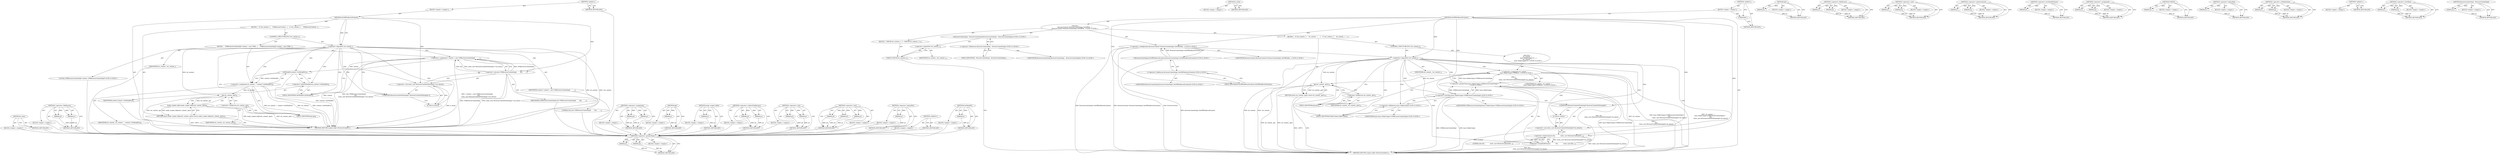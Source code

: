 digraph "BrowserContextImpl.~BrowserContextImpl" {
vulnerable_76 [label=<(METHOD,io_data)>];
vulnerable_77 [label=<(BLOCK,&lt;empty&gt;,&lt;empty&gt;)>];
vulnerable_78 [label=<(METHOD_RETURN,ANY)>];
vulnerable_96 [label=<(METHOD,&lt;operator&gt;.fieldAccess)>];
vulnerable_97 [label=<(PARAM,p1)>];
vulnerable_98 [label=<(PARAM,p2)>];
vulnerable_99 [label=<(BLOCK,&lt;empty&gt;,&lt;empty&gt;)>];
vulnerable_100 [label=<(METHOD_RETURN,ANY)>];
vulnerable_6 [label=<(METHOD,&lt;global&gt;)<SUB>1</SUB>>];
vulnerable_7 [label=<(BLOCK,&lt;empty&gt;,&lt;empty&gt;)<SUB>1</SUB>>];
vulnerable_8 [label=<(METHOD,GetOffTheRecordContext)<SUB>1</SUB>>];
vulnerable_9 [label=<(BLOCK,{
   if (!otr_context_) {
    OTRBrowserContext...,{
   if (!otr_context_) {
    OTRBrowserContext...)<SUB>1</SUB>>];
vulnerable_10 [label=<(CONTROL_STRUCTURE,IF,if (!otr_context_))<SUB>2</SUB>>];
vulnerable_11 [label=<(&lt;operator&gt;.logicalNot,!otr_context_)<SUB>2</SUB>>];
vulnerable_12 [label=<(IDENTIFIER,otr_context_,!otr_context_)<SUB>2</SUB>>];
vulnerable_13 [label=<(BLOCK,{
    OTRBrowserContextImpl* context = new OTRB...,{
    OTRBrowserContextImpl* context = new OTRB...)<SUB>2</SUB>>];
vulnerable_14 [label="<(LOCAL,OTRBrowserContextImpl* context: OTRBrowserContextImpl*)<SUB>3</SUB>>"];
vulnerable_15 [label=<(&lt;operator&gt;.assignment,* context = new OTRBrowserContextImpl(
        ...)<SUB>3</SUB>>];
vulnerable_16 [label=<(IDENTIFIER,context,* context = new OTRBrowserContextImpl(
        ...)<SUB>3</SUB>>];
vulnerable_17 [label=<(&lt;operator&gt;.new,new OTRBrowserContextImpl(
        this,
      ...)<SUB>3</SUB>>];
vulnerable_18 [label=<(IDENTIFIER,OTRBrowserContextImpl,new OTRBrowserContextImpl(
        this,
      ...)<SUB>3</SUB>>];
vulnerable_19 [label=<(LITERAL,this,new OTRBrowserContextImpl(
        this,
      ...)<SUB>4</SUB>>];
vulnerable_20 [label=<(&lt;operator&gt;.cast,static_cast&lt;BrowserContextIODataImpl *&gt;(io_data()))<SUB>5</SUB>>];
vulnerable_21 [label=<(UNKNOWN,BrowserContextIODataImpl *,BrowserContextIODataImpl *)<SUB>5</SUB>>];
vulnerable_22 [label=<(io_data,io_data())<SUB>5</SUB>>];
vulnerable_23 [label=<(&lt;operator&gt;.assignment,otr_context_ = context-&gt;GetWeakPtr())<SUB>6</SUB>>];
vulnerable_24 [label=<(IDENTIFIER,otr_context_,otr_context_ = context-&gt;GetWeakPtr())<SUB>6</SUB>>];
vulnerable_25 [label=<(GetWeakPtr,context-&gt;GetWeakPtr())<SUB>6</SUB>>];
vulnerable_26 [label=<(&lt;operator&gt;.indirectFieldAccess,context-&gt;GetWeakPtr)<SUB>6</SUB>>];
vulnerable_27 [label=<(IDENTIFIER,context,context-&gt;GetWeakPtr())<SUB>6</SUB>>];
vulnerable_28 [label=<(FIELD_IDENTIFIER,GetWeakPtr,GetWeakPtr)<SUB>6</SUB>>];
vulnerable_29 [label=<(RETURN,return make_scoped_refptr(otr_context_.get());,return make_scoped_refptr(otr_context_.get());)<SUB>9</SUB>>];
vulnerable_30 [label=<(make_scoped_refptr,make_scoped_refptr(otr_context_.get()))<SUB>9</SUB>>];
vulnerable_31 [label=<(get,otr_context_.get())<SUB>9</SUB>>];
vulnerable_32 [label=<(&lt;operator&gt;.fieldAccess,otr_context_.get)<SUB>9</SUB>>];
vulnerable_33 [label=<(IDENTIFIER,otr_context_,otr_context_.get())<SUB>9</SUB>>];
vulnerable_34 [label=<(FIELD_IDENTIFIER,get,get)<SUB>9</SUB>>];
vulnerable_35 [label=<(METHOD_RETURN,scoped_refptr&lt;BrowserContext&gt;)<SUB>1</SUB>>];
vulnerable_37 [label=<(METHOD_RETURN,ANY)<SUB>1</SUB>>];
vulnerable_60 [label=<(METHOD,&lt;operator&gt;.assignment)>];
vulnerable_61 [label=<(PARAM,p1)>];
vulnerable_62 [label=<(PARAM,p2)>];
vulnerable_63 [label=<(BLOCK,&lt;empty&gt;,&lt;empty&gt;)>];
vulnerable_64 [label=<(METHOD_RETURN,ANY)>];
vulnerable_92 [label=<(METHOD,get)>];
vulnerable_93 [label=<(PARAM,p1)>];
vulnerable_94 [label=<(BLOCK,&lt;empty&gt;,&lt;empty&gt;)>];
vulnerable_95 [label=<(METHOD_RETURN,ANY)>];
vulnerable_88 [label=<(METHOD,make_scoped_refptr)>];
vulnerable_89 [label=<(PARAM,p1)>];
vulnerable_90 [label=<(BLOCK,&lt;empty&gt;,&lt;empty&gt;)>];
vulnerable_91 [label=<(METHOD_RETURN,ANY)>];
vulnerable_83 [label=<(METHOD,&lt;operator&gt;.indirectFieldAccess)>];
vulnerable_84 [label=<(PARAM,p1)>];
vulnerable_85 [label=<(PARAM,p2)>];
vulnerable_86 [label=<(BLOCK,&lt;empty&gt;,&lt;empty&gt;)>];
vulnerable_87 [label=<(METHOD_RETURN,ANY)>];
vulnerable_71 [label=<(METHOD,&lt;operator&gt;.cast)>];
vulnerable_72 [label=<(PARAM,p1)>];
vulnerable_73 [label=<(PARAM,p2)>];
vulnerable_74 [label=<(BLOCK,&lt;empty&gt;,&lt;empty&gt;)>];
vulnerable_75 [label=<(METHOD_RETURN,ANY)>];
vulnerable_65 [label=<(METHOD,&lt;operator&gt;.new)>];
vulnerable_66 [label=<(PARAM,p1)>];
vulnerable_67 [label=<(PARAM,p2)>];
vulnerable_68 [label=<(PARAM,p3)>];
vulnerable_69 [label=<(BLOCK,&lt;empty&gt;,&lt;empty&gt;)>];
vulnerable_70 [label=<(METHOD_RETURN,ANY)>];
vulnerable_56 [label=<(METHOD,&lt;operator&gt;.logicalNot)>];
vulnerable_57 [label=<(PARAM,p1)>];
vulnerable_58 [label=<(BLOCK,&lt;empty&gt;,&lt;empty&gt;)>];
vulnerable_59 [label=<(METHOD_RETURN,ANY)>];
vulnerable_50 [label=<(METHOD,&lt;global&gt;)<SUB>1</SUB>>];
vulnerable_51 [label=<(BLOCK,&lt;empty&gt;,&lt;empty&gt;)>];
vulnerable_52 [label=<(METHOD_RETURN,ANY)>];
vulnerable_79 [label=<(METHOD,GetWeakPtr)>];
vulnerable_80 [label=<(PARAM,p1)>];
vulnerable_81 [label=<(BLOCK,&lt;empty&gt;,&lt;empty&gt;)>];
vulnerable_82 [label=<(METHOD_RETURN,ANY)>];
fixed_85 [label=<(METHOD,&lt;operator&gt;.greaterThan)>];
fixed_86 [label=<(PARAM,p1)>];
fixed_87 [label=<(PARAM,p2)>];
fixed_88 [label=<(BLOCK,&lt;empty&gt;,&lt;empty&gt;)>];
fixed_89 [label=<(METHOD_RETURN,ANY)>];
fixed_109 [label=<(METHOD,io_data)>];
fixed_110 [label=<(BLOCK,&lt;empty&gt;,&lt;empty&gt;)>];
fixed_111 [label=<(METHOD_RETURN,ANY)>];
fixed_6 [label=<(METHOD,&lt;global&gt;)<SUB>1</SUB>>];
fixed_7 [label=<(BLOCK,&lt;empty&gt;,&lt;empty&gt;)<SUB>1</SUB>>];
fixed_8 [label=<(METHOD,GetOffTheRecordContext)<SUB>1</SUB>>];
fixed_9 [label="<(BLOCK,{
BrowserContext* BrowserContextImpl::GetOffThe...,{
BrowserContext* BrowserContextImpl::GetOffThe...)<SUB>1</SUB>>"];
fixed_10 [label="<(&lt;operator&gt;.multiplication,BrowserContext* BrowserContextImpl::GetOffTheRe...)<SUB>2</SUB>>"];
fixed_11 [label="<(IDENTIFIER,BrowserContext,BrowserContext* BrowserContextImpl::GetOffTheRe...)<SUB>2</SUB>>"];
fixed_12 [label="<(BrowserContextImpl.GetOffTheRecordContext,BrowserContextImpl::GetOffTheRecordContext())<SUB>2</SUB>>"];
fixed_13 [label="<(&lt;operator&gt;.fieldAccess,BrowserContextImpl::GetOffTheRecordContext)<SUB>2</SUB>>"];
fixed_14 [label="<(IDENTIFIER,BrowserContextImpl,BrowserContextImpl::GetOffTheRecordContext())<SUB>2</SUB>>"];
fixed_15 [label=<(FIELD_IDENTIFIER,GetOffTheRecordContext,GetOffTheRecordContext)<SUB>2</SUB>>];
fixed_16 [label=<(BLOCK,{
   if (!otr_context_) {
    otr_context_ =
  ...,{
   if (!otr_context_) {
    otr_context_ =
  ...)<SUB>2</SUB>>];
fixed_17 [label=<(CONTROL_STRUCTURE,IF,if (!otr_context_))<SUB>3</SUB>>];
fixed_18 [label=<(&lt;operator&gt;.logicalNot,!otr_context_)<SUB>3</SUB>>];
fixed_19 [label=<(IDENTIFIER,otr_context_,!otr_context_)<SUB>3</SUB>>];
fixed_20 [label="<(BLOCK,{
    otr_context_ =
        base::MakeUnique&lt;O...,{
    otr_context_ =
        base::MakeUnique&lt;O...)<SUB>3</SUB>>"];
fixed_21 [label="<(&lt;operator&gt;.assignment,otr_context_ =
        base::MakeUnique&lt;OTRBrow...)<SUB>4</SUB>>"];
fixed_22 [label="<(IDENTIFIER,otr_context_,otr_context_ =
        base::MakeUnique&lt;OTRBrow...)<SUB>4</SUB>>"];
fixed_23 [label="<(&lt;operator&gt;.greaterThan,base::MakeUnique&lt;OTRBrowserContextImpl&gt;(
      ...)<SUB>5</SUB>>"];
fixed_24 [label="<(&lt;operator&gt;.lessThan,base::MakeUnique&lt;OTRBrowserContextImpl)<SUB>5</SUB>>"];
fixed_25 [label="<(&lt;operator&gt;.fieldAccess,base::MakeUnique)<SUB>5</SUB>>"];
fixed_26 [label="<(IDENTIFIER,base,base::MakeUnique&lt;OTRBrowserContextImpl)<SUB>5</SUB>>"];
fixed_27 [label=<(FIELD_IDENTIFIER,MakeUnique,MakeUnique)<SUB>5</SUB>>];
fixed_28 [label="<(IDENTIFIER,OTRBrowserContextImpl,base::MakeUnique&lt;OTRBrowserContextImpl)<SUB>5</SUB>>"];
fixed_29 [label=<(&lt;operator&gt;.bracketedPrimary,(
            this,
            static_cast&lt;Bro...)<SUB>5</SUB>>];
fixed_30 [label=<(&lt;operator&gt;.expressionList,this,
            static_cast&lt;BrowserContextIOD...)<SUB>6</SUB>>];
fixed_31 [label=<(LITERAL,this,this,
            static_cast&lt;BrowserContextIOD...)<SUB>6</SUB>>];
fixed_32 [label=<(&lt;operator&gt;.cast,static_cast&lt;BrowserContextIODataImpl*&gt;(io_data()))<SUB>7</SUB>>];
fixed_33 [label=<(UNKNOWN,BrowserContextIODataImpl*,BrowserContextIODataImpl*)<SUB>7</SUB>>];
fixed_34 [label=<(io_data,io_data())<SUB>7</SUB>>];
fixed_35 [label=<(RETURN,return otr_context_.get();,return otr_context_.get();)<SUB>10</SUB>>];
fixed_36 [label=<(get,otr_context_.get())<SUB>10</SUB>>];
fixed_37 [label=<(&lt;operator&gt;.fieldAccess,otr_context_.get)<SUB>10</SUB>>];
fixed_38 [label=<(IDENTIFIER,otr_context_,otr_context_.get())<SUB>10</SUB>>];
fixed_39 [label=<(FIELD_IDENTIFIER,get,get)<SUB>10</SUB>>];
fixed_40 [label="<(BrowserContextImpl.~BrowserContextImpl,BrowserContextImpl::~BrowserContextImpl())<SUB>13</SUB>>"];
fixed_41 [label="<(&lt;operator&gt;.fieldAccess,BrowserContextImpl::~BrowserContextImpl)<SUB>13</SUB>>"];
fixed_42 [label="<(IDENTIFIER,BrowserContextImpl,BrowserContextImpl::~BrowserContextImpl())<SUB>13</SUB>>"];
fixed_43 [label=<(FIELD_IDENTIFIER,~BrowserContextImpl,~BrowserContextImpl)<SUB>13</SUB>>];
fixed_44 [label=<(BLOCK,{
  CHECK(!otr_context_);
 },{
  CHECK(!otr_context_);
 })<SUB>13</SUB>>];
fixed_45 [label=<(CHECK,CHECK(!otr_context_))<SUB>14</SUB>>];
fixed_46 [label=<(&lt;operator&gt;.logicalNot,!otr_context_)<SUB>14</SUB>>];
fixed_47 [label=<(IDENTIFIER,otr_context_,!otr_context_)<SUB>14</SUB>>];
fixed_48 [label=<(METHOD_RETURN,scoped_refptr&lt;BrowserContext&gt;)<SUB>1</SUB>>];
fixed_50 [label=<(UNKNOWN,,)>];
fixed_51 [label=<(METHOD_RETURN,ANY)<SUB>1</SUB>>];
fixed_112 [label=<(METHOD,get)>];
fixed_113 [label=<(PARAM,p1)>];
fixed_114 [label=<(BLOCK,&lt;empty&gt;,&lt;empty&gt;)>];
fixed_115 [label=<(METHOD_RETURN,ANY)>];
fixed_71 [label=<(METHOD,&lt;operator&gt;.fieldAccess)>];
fixed_72 [label=<(PARAM,p1)>];
fixed_73 [label=<(PARAM,p2)>];
fixed_74 [label=<(BLOCK,&lt;empty&gt;,&lt;empty&gt;)>];
fixed_75 [label=<(METHOD_RETURN,ANY)>];
fixed_104 [label=<(METHOD,&lt;operator&gt;.cast)>];
fixed_105 [label=<(PARAM,p1)>];
fixed_106 [label=<(PARAM,p2)>];
fixed_107 [label=<(BLOCK,&lt;empty&gt;,&lt;empty&gt;)>];
fixed_108 [label=<(METHOD_RETURN,ANY)>];
fixed_99 [label=<(METHOD,&lt;operator&gt;.expressionList)>];
fixed_100 [label=<(PARAM,p1)>];
fixed_101 [label=<(PARAM,p2)>];
fixed_102 [label=<(BLOCK,&lt;empty&gt;,&lt;empty&gt;)>];
fixed_103 [label=<(METHOD_RETURN,ANY)>];
fixed_95 [label=<(METHOD,&lt;operator&gt;.bracketedPrimary)>];
fixed_96 [label=<(PARAM,p1)>];
fixed_97 [label=<(BLOCK,&lt;empty&gt;,&lt;empty&gt;)>];
fixed_98 [label=<(METHOD_RETURN,ANY)>];
fixed_80 [label=<(METHOD,&lt;operator&gt;.assignment)>];
fixed_81 [label=<(PARAM,p1)>];
fixed_82 [label=<(PARAM,p2)>];
fixed_83 [label=<(BLOCK,&lt;empty&gt;,&lt;empty&gt;)>];
fixed_84 [label=<(METHOD_RETURN,ANY)>];
fixed_120 [label=<(METHOD,CHECK)>];
fixed_121 [label=<(PARAM,p1)>];
fixed_122 [label=<(BLOCK,&lt;empty&gt;,&lt;empty&gt;)>];
fixed_123 [label=<(METHOD_RETURN,ANY)>];
fixed_76 [label=<(METHOD,&lt;operator&gt;.logicalNot)>];
fixed_77 [label=<(PARAM,p1)>];
fixed_78 [label=<(BLOCK,&lt;empty&gt;,&lt;empty&gt;)>];
fixed_79 [label=<(METHOD_RETURN,ANY)>];
fixed_66 [label=<(METHOD,&lt;operator&gt;.multiplication)>];
fixed_67 [label=<(PARAM,p1)>];
fixed_68 [label=<(PARAM,p2)>];
fixed_69 [label=<(BLOCK,&lt;empty&gt;,&lt;empty&gt;)>];
fixed_70 [label=<(METHOD_RETURN,ANY)>];
fixed_60 [label=<(METHOD,&lt;global&gt;)<SUB>1</SUB>>];
fixed_61 [label=<(BLOCK,&lt;empty&gt;,&lt;empty&gt;)>];
fixed_62 [label=<(METHOD_RETURN,ANY)>];
fixed_90 [label=<(METHOD,&lt;operator&gt;.lessThan)>];
fixed_91 [label=<(PARAM,p1)>];
fixed_92 [label=<(PARAM,p2)>];
fixed_93 [label=<(BLOCK,&lt;empty&gt;,&lt;empty&gt;)>];
fixed_94 [label=<(METHOD_RETURN,ANY)>];
fixed_116 [label=<(METHOD,BrowserContextImpl.~BrowserContextImpl)>];
fixed_117 [label=<(PARAM,p1)>];
fixed_118 [label=<(BLOCK,&lt;empty&gt;,&lt;empty&gt;)>];
fixed_119 [label=<(METHOD_RETURN,ANY)>];
vulnerable_76 -> vulnerable_77  [key=0, label="AST: "];
vulnerable_76 -> vulnerable_78  [key=0, label="AST: "];
vulnerable_76 -> vulnerable_78  [key=1, label="CFG: "];
vulnerable_77 -> fixed_85  [key=0];
vulnerable_78 -> fixed_85  [key=0];
vulnerable_96 -> vulnerable_97  [key=0, label="AST: "];
vulnerable_96 -> vulnerable_97  [key=1, label="DDG: "];
vulnerable_96 -> vulnerable_99  [key=0, label="AST: "];
vulnerable_96 -> vulnerable_98  [key=0, label="AST: "];
vulnerable_96 -> vulnerable_98  [key=1, label="DDG: "];
vulnerable_96 -> vulnerable_100  [key=0, label="AST: "];
vulnerable_96 -> vulnerable_100  [key=1, label="CFG: "];
vulnerable_97 -> vulnerable_100  [key=0, label="DDG: p1"];
vulnerable_98 -> vulnerable_100  [key=0, label="DDG: p2"];
vulnerable_99 -> fixed_85  [key=0];
vulnerable_100 -> fixed_85  [key=0];
vulnerable_6 -> vulnerable_7  [key=0, label="AST: "];
vulnerable_6 -> vulnerable_37  [key=0, label="AST: "];
vulnerable_6 -> vulnerable_37  [key=1, label="CFG: "];
vulnerable_7 -> vulnerable_8  [key=0, label="AST: "];
vulnerable_8 -> vulnerable_9  [key=0, label="AST: "];
vulnerable_8 -> vulnerable_35  [key=0, label="AST: "];
vulnerable_8 -> vulnerable_11  [key=0, label="CFG: "];
vulnerable_8 -> vulnerable_11  [key=1, label="DDG: "];
vulnerable_8 -> vulnerable_17  [key=0, label="DDG: "];
vulnerable_8 -> vulnerable_20  [key=0, label="DDG: "];
vulnerable_9 -> vulnerable_10  [key=0, label="AST: "];
vulnerable_9 -> vulnerable_29  [key=0, label="AST: "];
vulnerable_10 -> vulnerable_11  [key=0, label="AST: "];
vulnerable_10 -> vulnerable_13  [key=0, label="AST: "];
vulnerable_11 -> vulnerable_12  [key=0, label="AST: "];
vulnerable_11 -> vulnerable_21  [key=0, label="CFG: "];
vulnerable_11 -> vulnerable_21  [key=1, label="CDG: "];
vulnerable_11 -> vulnerable_34  [key=0, label="CFG: "];
vulnerable_11 -> vulnerable_35  [key=0, label="DDG: otr_context_"];
vulnerable_11 -> vulnerable_35  [key=1, label="DDG: !otr_context_"];
vulnerable_11 -> vulnerable_31  [key=0, label="DDG: otr_context_"];
vulnerable_11 -> vulnerable_17  [key=0, label="CDG: "];
vulnerable_11 -> vulnerable_15  [key=0, label="CDG: "];
vulnerable_11 -> vulnerable_26  [key=0, label="CDG: "];
vulnerable_11 -> vulnerable_23  [key=0, label="CDG: "];
vulnerable_11 -> vulnerable_28  [key=0, label="CDG: "];
vulnerable_11 -> vulnerable_20  [key=0, label="CDG: "];
vulnerable_11 -> vulnerable_25  [key=0, label="CDG: "];
vulnerable_11 -> vulnerable_22  [key=0, label="CDG: "];
vulnerable_12 -> fixed_85  [key=0];
vulnerable_13 -> vulnerable_14  [key=0, label="AST: "];
vulnerable_13 -> vulnerable_15  [key=0, label="AST: "];
vulnerable_13 -> vulnerable_23  [key=0, label="AST: "];
vulnerable_14 -> fixed_85  [key=0];
vulnerable_15 -> vulnerable_16  [key=0, label="AST: "];
vulnerable_15 -> vulnerable_17  [key=0, label="AST: "];
vulnerable_15 -> vulnerable_28  [key=0, label="CFG: "];
vulnerable_15 -> vulnerable_35  [key=0, label="DDG: context"];
vulnerable_15 -> vulnerable_35  [key=1, label="DDG: new OTRBrowserContextImpl(
        this,
        static_cast&lt;BrowserContextIODataImpl *&gt;(io_data()))"];
vulnerable_15 -> vulnerable_35  [key=2, label="DDG: * context = new OTRBrowserContextImpl(
        this,
        static_cast&lt;BrowserContextIODataImpl *&gt;(io_data()))"];
vulnerable_15 -> vulnerable_25  [key=0, label="DDG: context"];
vulnerable_16 -> fixed_85  [key=0];
vulnerable_17 -> vulnerable_18  [key=0, label="AST: "];
vulnerable_17 -> vulnerable_19  [key=0, label="AST: "];
vulnerable_17 -> vulnerable_20  [key=0, label="AST: "];
vulnerable_17 -> vulnerable_15  [key=0, label="CFG: "];
vulnerable_17 -> vulnerable_15  [key=1, label="DDG: OTRBrowserContextImpl"];
vulnerable_17 -> vulnerable_15  [key=2, label="DDG: this"];
vulnerable_17 -> vulnerable_15  [key=3, label="DDG: static_cast&lt;BrowserContextIODataImpl *&gt;(io_data())"];
vulnerable_17 -> vulnerable_35  [key=0, label="DDG: static_cast&lt;BrowserContextIODataImpl *&gt;(io_data())"];
vulnerable_17 -> vulnerable_35  [key=1, label="DDG: OTRBrowserContextImpl"];
vulnerable_18 -> fixed_85  [key=0];
vulnerable_19 -> fixed_85  [key=0];
vulnerable_20 -> vulnerable_21  [key=0, label="AST: "];
vulnerable_20 -> vulnerable_22  [key=0, label="AST: "];
vulnerable_20 -> vulnerable_17  [key=0, label="CFG: "];
vulnerable_20 -> vulnerable_35  [key=0, label="DDG: io_data()"];
vulnerable_21 -> vulnerable_22  [key=0, label="CFG: "];
vulnerable_22 -> vulnerable_20  [key=0, label="CFG: "];
vulnerable_23 -> vulnerable_24  [key=0, label="AST: "];
vulnerable_23 -> vulnerable_25  [key=0, label="AST: "];
vulnerable_23 -> vulnerable_34  [key=0, label="CFG: "];
vulnerable_23 -> vulnerable_35  [key=0, label="DDG: otr_context_"];
vulnerable_23 -> vulnerable_35  [key=1, label="DDG: context-&gt;GetWeakPtr()"];
vulnerable_23 -> vulnerable_35  [key=2, label="DDG: otr_context_ = context-&gt;GetWeakPtr()"];
vulnerable_23 -> vulnerable_31  [key=0, label="DDG: otr_context_"];
vulnerable_24 -> fixed_85  [key=0];
vulnerable_25 -> vulnerable_26  [key=0, label="AST: "];
vulnerable_25 -> vulnerable_23  [key=0, label="CFG: "];
vulnerable_25 -> vulnerable_23  [key=1, label="DDG: context-&gt;GetWeakPtr"];
vulnerable_25 -> vulnerable_35  [key=0, label="DDG: context-&gt;GetWeakPtr"];
vulnerable_26 -> vulnerable_27  [key=0, label="AST: "];
vulnerable_26 -> vulnerable_28  [key=0, label="AST: "];
vulnerable_26 -> vulnerable_25  [key=0, label="CFG: "];
vulnerable_27 -> fixed_85  [key=0];
vulnerable_28 -> vulnerable_26  [key=0, label="CFG: "];
vulnerable_29 -> vulnerable_30  [key=0, label="AST: "];
vulnerable_29 -> vulnerable_35  [key=0, label="CFG: "];
vulnerable_29 -> vulnerable_35  [key=1, label="DDG: &lt;RET&gt;"];
vulnerable_30 -> vulnerable_31  [key=0, label="AST: "];
vulnerable_30 -> vulnerable_29  [key=0, label="CFG: "];
vulnerable_30 -> vulnerable_29  [key=1, label="DDG: make_scoped_refptr(otr_context_.get())"];
vulnerable_30 -> vulnerable_35  [key=0, label="DDG: otr_context_.get()"];
vulnerable_30 -> vulnerable_35  [key=1, label="DDG: make_scoped_refptr(otr_context_.get())"];
vulnerable_31 -> vulnerable_32  [key=0, label="AST: "];
vulnerable_31 -> vulnerable_30  [key=0, label="CFG: "];
vulnerable_31 -> vulnerable_30  [key=1, label="DDG: otr_context_.get"];
vulnerable_31 -> vulnerable_35  [key=0, label="DDG: otr_context_.get"];
vulnerable_32 -> vulnerable_33  [key=0, label="AST: "];
vulnerable_32 -> vulnerable_34  [key=0, label="AST: "];
vulnerable_32 -> vulnerable_31  [key=0, label="CFG: "];
vulnerable_33 -> fixed_85  [key=0];
vulnerable_34 -> vulnerable_32  [key=0, label="CFG: "];
vulnerable_35 -> fixed_85  [key=0];
vulnerable_37 -> fixed_85  [key=0];
vulnerable_60 -> vulnerable_61  [key=0, label="AST: "];
vulnerable_60 -> vulnerable_61  [key=1, label="DDG: "];
vulnerable_60 -> vulnerable_63  [key=0, label="AST: "];
vulnerable_60 -> vulnerable_62  [key=0, label="AST: "];
vulnerable_60 -> vulnerable_62  [key=1, label="DDG: "];
vulnerable_60 -> vulnerable_64  [key=0, label="AST: "];
vulnerable_60 -> vulnerable_64  [key=1, label="CFG: "];
vulnerable_61 -> vulnerable_64  [key=0, label="DDG: p1"];
vulnerable_62 -> vulnerable_64  [key=0, label="DDG: p2"];
vulnerable_63 -> fixed_85  [key=0];
vulnerable_64 -> fixed_85  [key=0];
vulnerable_92 -> vulnerable_93  [key=0, label="AST: "];
vulnerable_92 -> vulnerable_93  [key=1, label="DDG: "];
vulnerable_92 -> vulnerable_94  [key=0, label="AST: "];
vulnerable_92 -> vulnerable_95  [key=0, label="AST: "];
vulnerable_92 -> vulnerable_95  [key=1, label="CFG: "];
vulnerable_93 -> vulnerable_95  [key=0, label="DDG: p1"];
vulnerable_94 -> fixed_85  [key=0];
vulnerable_95 -> fixed_85  [key=0];
vulnerable_88 -> vulnerable_89  [key=0, label="AST: "];
vulnerable_88 -> vulnerable_89  [key=1, label="DDG: "];
vulnerable_88 -> vulnerable_90  [key=0, label="AST: "];
vulnerable_88 -> vulnerable_91  [key=0, label="AST: "];
vulnerable_88 -> vulnerable_91  [key=1, label="CFG: "];
vulnerable_89 -> vulnerable_91  [key=0, label="DDG: p1"];
vulnerable_90 -> fixed_85  [key=0];
vulnerable_91 -> fixed_85  [key=0];
vulnerable_83 -> vulnerable_84  [key=0, label="AST: "];
vulnerable_83 -> vulnerable_84  [key=1, label="DDG: "];
vulnerable_83 -> vulnerable_86  [key=0, label="AST: "];
vulnerable_83 -> vulnerable_85  [key=0, label="AST: "];
vulnerable_83 -> vulnerable_85  [key=1, label="DDG: "];
vulnerable_83 -> vulnerable_87  [key=0, label="AST: "];
vulnerable_83 -> vulnerable_87  [key=1, label="CFG: "];
vulnerable_84 -> vulnerable_87  [key=0, label="DDG: p1"];
vulnerable_85 -> vulnerable_87  [key=0, label="DDG: p2"];
vulnerable_86 -> fixed_85  [key=0];
vulnerable_87 -> fixed_85  [key=0];
vulnerable_71 -> vulnerable_72  [key=0, label="AST: "];
vulnerable_71 -> vulnerable_72  [key=1, label="DDG: "];
vulnerable_71 -> vulnerable_74  [key=0, label="AST: "];
vulnerable_71 -> vulnerable_73  [key=0, label="AST: "];
vulnerable_71 -> vulnerable_73  [key=1, label="DDG: "];
vulnerable_71 -> vulnerable_75  [key=0, label="AST: "];
vulnerable_71 -> vulnerable_75  [key=1, label="CFG: "];
vulnerable_72 -> vulnerable_75  [key=0, label="DDG: p1"];
vulnerable_73 -> vulnerable_75  [key=0, label="DDG: p2"];
vulnerable_74 -> fixed_85  [key=0];
vulnerable_75 -> fixed_85  [key=0];
vulnerable_65 -> vulnerable_66  [key=0, label="AST: "];
vulnerable_65 -> vulnerable_66  [key=1, label="DDG: "];
vulnerable_65 -> vulnerable_69  [key=0, label="AST: "];
vulnerable_65 -> vulnerable_67  [key=0, label="AST: "];
vulnerable_65 -> vulnerable_67  [key=1, label="DDG: "];
vulnerable_65 -> vulnerable_70  [key=0, label="AST: "];
vulnerable_65 -> vulnerable_70  [key=1, label="CFG: "];
vulnerable_65 -> vulnerable_68  [key=0, label="AST: "];
vulnerable_65 -> vulnerable_68  [key=1, label="DDG: "];
vulnerable_66 -> vulnerable_70  [key=0, label="DDG: p1"];
vulnerable_67 -> vulnerable_70  [key=0, label="DDG: p2"];
vulnerable_68 -> vulnerable_70  [key=0, label="DDG: p3"];
vulnerable_69 -> fixed_85  [key=0];
vulnerable_70 -> fixed_85  [key=0];
vulnerable_56 -> vulnerable_57  [key=0, label="AST: "];
vulnerable_56 -> vulnerable_57  [key=1, label="DDG: "];
vulnerable_56 -> vulnerable_58  [key=0, label="AST: "];
vulnerable_56 -> vulnerable_59  [key=0, label="AST: "];
vulnerable_56 -> vulnerable_59  [key=1, label="CFG: "];
vulnerable_57 -> vulnerable_59  [key=0, label="DDG: p1"];
vulnerable_58 -> fixed_85  [key=0];
vulnerable_59 -> fixed_85  [key=0];
vulnerable_50 -> vulnerable_51  [key=0, label="AST: "];
vulnerable_50 -> vulnerable_52  [key=0, label="AST: "];
vulnerable_50 -> vulnerable_52  [key=1, label="CFG: "];
vulnerable_51 -> fixed_85  [key=0];
vulnerable_52 -> fixed_85  [key=0];
vulnerable_79 -> vulnerable_80  [key=0, label="AST: "];
vulnerable_79 -> vulnerable_80  [key=1, label="DDG: "];
vulnerable_79 -> vulnerable_81  [key=0, label="AST: "];
vulnerable_79 -> vulnerable_82  [key=0, label="AST: "];
vulnerable_79 -> vulnerable_82  [key=1, label="CFG: "];
vulnerable_80 -> vulnerable_82  [key=0, label="DDG: p1"];
vulnerable_81 -> fixed_85  [key=0];
vulnerable_82 -> fixed_85  [key=0];
fixed_85 -> fixed_86  [key=0, label="AST: "];
fixed_85 -> fixed_86  [key=1, label="DDG: "];
fixed_85 -> fixed_88  [key=0, label="AST: "];
fixed_85 -> fixed_87  [key=0, label="AST: "];
fixed_85 -> fixed_87  [key=1, label="DDG: "];
fixed_85 -> fixed_89  [key=0, label="AST: "];
fixed_85 -> fixed_89  [key=1, label="CFG: "];
fixed_86 -> fixed_89  [key=0, label="DDG: p1"];
fixed_87 -> fixed_89  [key=0, label="DDG: p2"];
fixed_109 -> fixed_110  [key=0, label="AST: "];
fixed_109 -> fixed_111  [key=0, label="AST: "];
fixed_109 -> fixed_111  [key=1, label="CFG: "];
fixed_6 -> fixed_7  [key=0, label="AST: "];
fixed_6 -> fixed_51  [key=0, label="AST: "];
fixed_6 -> fixed_50  [key=0, label="CFG: "];
fixed_7 -> fixed_8  [key=0, label="AST: "];
fixed_7 -> fixed_50  [key=0, label="AST: "];
fixed_8 -> fixed_9  [key=0, label="AST: "];
fixed_8 -> fixed_48  [key=0, label="AST: "];
fixed_8 -> fixed_15  [key=0, label="CFG: "];
fixed_8 -> fixed_10  [key=0, label="DDG: "];
fixed_8 -> fixed_18  [key=0, label="DDG: "];
fixed_8 -> fixed_24  [key=0, label="DDG: "];
fixed_8 -> fixed_30  [key=0, label="DDG: "];
fixed_8 -> fixed_32  [key=0, label="DDG: "];
fixed_9 -> fixed_10  [key=0, label="AST: "];
fixed_9 -> fixed_16  [key=0, label="AST: "];
fixed_9 -> fixed_40  [key=0, label="AST: "];
fixed_9 -> fixed_44  [key=0, label="AST: "];
fixed_10 -> fixed_11  [key=0, label="AST: "];
fixed_10 -> fixed_12  [key=0, label="AST: "];
fixed_10 -> fixed_18  [key=0, label="CFG: "];
fixed_10 -> fixed_48  [key=0, label="DDG: BrowserContextImpl::GetOffTheRecordContext()"];
fixed_10 -> fixed_48  [key=1, label="DDG: BrowserContext* BrowserContextImpl::GetOffTheRecordContext()"];
fixed_10 -> fixed_48  [key=2, label="DDG: BrowserContext"];
fixed_12 -> fixed_13  [key=0, label="AST: "];
fixed_12 -> fixed_10  [key=0, label="CFG: "];
fixed_12 -> fixed_10  [key=1, label="DDG: BrowserContextImpl::GetOffTheRecordContext"];
fixed_12 -> fixed_48  [key=0, label="DDG: BrowserContextImpl::GetOffTheRecordContext"];
fixed_13 -> fixed_14  [key=0, label="AST: "];
fixed_13 -> fixed_15  [key=0, label="AST: "];
fixed_13 -> fixed_12  [key=0, label="CFG: "];
fixed_15 -> fixed_13  [key=0, label="CFG: "];
fixed_16 -> fixed_17  [key=0, label="AST: "];
fixed_16 -> fixed_35  [key=0, label="AST: "];
fixed_17 -> fixed_18  [key=0, label="AST: "];
fixed_17 -> fixed_20  [key=0, label="AST: "];
fixed_18 -> fixed_19  [key=0, label="AST: "];
fixed_18 -> fixed_27  [key=0, label="CFG: "];
fixed_18 -> fixed_27  [key=1, label="CDG: "];
fixed_18 -> fixed_39  [key=0, label="CFG: "];
fixed_18 -> fixed_48  [key=0, label="DDG: otr_context_"];
fixed_18 -> fixed_48  [key=1, label="DDG: !otr_context_"];
fixed_18 -> fixed_36  [key=0, label="DDG: otr_context_"];
fixed_18 -> fixed_24  [key=0, label="CDG: "];
fixed_18 -> fixed_30  [key=0, label="CDG: "];
fixed_18 -> fixed_29  [key=0, label="CDG: "];
fixed_18 -> fixed_34  [key=0, label="CDG: "];
fixed_18 -> fixed_21  [key=0, label="CDG: "];
fixed_18 -> fixed_32  [key=0, label="CDG: "];
fixed_18 -> fixed_33  [key=0, label="CDG: "];
fixed_18 -> fixed_23  [key=0, label="CDG: "];
fixed_18 -> fixed_25  [key=0, label="CDG: "];
fixed_20 -> fixed_21  [key=0, label="AST: "];
fixed_21 -> fixed_22  [key=0, label="AST: "];
fixed_21 -> fixed_23  [key=0, label="AST: "];
fixed_21 -> fixed_39  [key=0, label="CFG: "];
fixed_21 -> fixed_48  [key=0, label="DDG: otr_context_"];
fixed_21 -> fixed_48  [key=1, label="DDG: base::MakeUnique&lt;OTRBrowserContextImpl&gt;(
            this,
            static_cast&lt;BrowserContextIODataImpl*&gt;(io_data()))"];
fixed_21 -> fixed_48  [key=2, label="DDG: otr_context_ =
        base::MakeUnique&lt;OTRBrowserContextImpl&gt;(
            this,
            static_cast&lt;BrowserContextIODataImpl*&gt;(io_data()))"];
fixed_21 -> fixed_36  [key=0, label="DDG: otr_context_"];
fixed_23 -> fixed_24  [key=0, label="AST: "];
fixed_23 -> fixed_29  [key=0, label="AST: "];
fixed_23 -> fixed_21  [key=0, label="CFG: "];
fixed_23 -> fixed_21  [key=1, label="DDG: base::MakeUnique&lt;OTRBrowserContextImpl"];
fixed_23 -> fixed_21  [key=2, label="DDG: (
            this,
            static_cast&lt;BrowserContextIODataImpl*&gt;(io_data()))"];
fixed_23 -> fixed_48  [key=0, label="DDG: base::MakeUnique&lt;OTRBrowserContextImpl"];
fixed_23 -> fixed_48  [key=1, label="DDG: (
            this,
            static_cast&lt;BrowserContextIODataImpl*&gt;(io_data()))"];
fixed_24 -> fixed_25  [key=0, label="AST: "];
fixed_24 -> fixed_28  [key=0, label="AST: "];
fixed_24 -> fixed_33  [key=0, label="CFG: "];
fixed_24 -> fixed_48  [key=0, label="DDG: base::MakeUnique"];
fixed_24 -> fixed_48  [key=1, label="DDG: OTRBrowserContextImpl"];
fixed_24 -> fixed_23  [key=0, label="DDG: base::MakeUnique"];
fixed_24 -> fixed_23  [key=1, label="DDG: OTRBrowserContextImpl"];
fixed_25 -> fixed_26  [key=0, label="AST: "];
fixed_25 -> fixed_27  [key=0, label="AST: "];
fixed_25 -> fixed_24  [key=0, label="CFG: "];
fixed_27 -> fixed_25  [key=0, label="CFG: "];
fixed_29 -> fixed_30  [key=0, label="AST: "];
fixed_29 -> fixed_23  [key=0, label="CFG: "];
fixed_29 -> fixed_23  [key=1, label="DDG: this,
            static_cast&lt;BrowserContextIODataImpl*&gt;(io_data())"];
fixed_29 -> fixed_48  [key=0, label="DDG: this,
            static_cast&lt;BrowserContextIODataImpl*&gt;(io_data())"];
fixed_30 -> fixed_31  [key=0, label="AST: "];
fixed_30 -> fixed_32  [key=0, label="AST: "];
fixed_30 -> fixed_29  [key=0, label="CFG: "];
fixed_30 -> fixed_29  [key=1, label="DDG: this"];
fixed_30 -> fixed_29  [key=2, label="DDG: static_cast&lt;BrowserContextIODataImpl*&gt;(io_data())"];
fixed_30 -> fixed_48  [key=0, label="DDG: static_cast&lt;BrowserContextIODataImpl*&gt;(io_data())"];
fixed_32 -> fixed_33  [key=0, label="AST: "];
fixed_32 -> fixed_34  [key=0, label="AST: "];
fixed_32 -> fixed_30  [key=0, label="CFG: "];
fixed_32 -> fixed_48  [key=0, label="DDG: io_data()"];
fixed_33 -> fixed_34  [key=0, label="CFG: "];
fixed_34 -> fixed_32  [key=0, label="CFG: "];
fixed_35 -> fixed_36  [key=0, label="AST: "];
fixed_35 -> fixed_48  [key=0, label="CFG: "];
fixed_35 -> fixed_48  [key=1, label="DDG: &lt;RET&gt;"];
fixed_36 -> fixed_37  [key=0, label="AST: "];
fixed_36 -> fixed_35  [key=0, label="CFG: "];
fixed_36 -> fixed_35  [key=1, label="DDG: otr_context_.get()"];
fixed_36 -> fixed_48  [key=0, label="DDG: otr_context_.get"];
fixed_36 -> fixed_48  [key=1, label="DDG: otr_context_.get()"];
fixed_37 -> fixed_38  [key=0, label="AST: "];
fixed_37 -> fixed_39  [key=0, label="AST: "];
fixed_37 -> fixed_36  [key=0, label="CFG: "];
fixed_39 -> fixed_37  [key=0, label="CFG: "];
fixed_40 -> fixed_41  [key=0, label="AST: "];
fixed_40 -> fixed_46  [key=0, label="CFG: "];
fixed_41 -> fixed_42  [key=0, label="AST: "];
fixed_41 -> fixed_43  [key=0, label="AST: "];
fixed_41 -> fixed_40  [key=0, label="CFG: "];
fixed_43 -> fixed_41  [key=0, label="CFG: "];
fixed_44 -> fixed_45  [key=0, label="AST: "];
fixed_45 -> fixed_46  [key=0, label="AST: "];
fixed_45 -> fixed_48  [key=0, label="CFG: "];
fixed_46 -> fixed_47  [key=0, label="AST: "];
fixed_46 -> fixed_45  [key=0, label="CFG: "];
fixed_50 -> fixed_51  [key=0, label="CFG: "];
fixed_112 -> fixed_113  [key=0, label="AST: "];
fixed_112 -> fixed_113  [key=1, label="DDG: "];
fixed_112 -> fixed_114  [key=0, label="AST: "];
fixed_112 -> fixed_115  [key=0, label="AST: "];
fixed_112 -> fixed_115  [key=1, label="CFG: "];
fixed_113 -> fixed_115  [key=0, label="DDG: p1"];
fixed_71 -> fixed_72  [key=0, label="AST: "];
fixed_71 -> fixed_72  [key=1, label="DDG: "];
fixed_71 -> fixed_74  [key=0, label="AST: "];
fixed_71 -> fixed_73  [key=0, label="AST: "];
fixed_71 -> fixed_73  [key=1, label="DDG: "];
fixed_71 -> fixed_75  [key=0, label="AST: "];
fixed_71 -> fixed_75  [key=1, label="CFG: "];
fixed_72 -> fixed_75  [key=0, label="DDG: p1"];
fixed_73 -> fixed_75  [key=0, label="DDG: p2"];
fixed_104 -> fixed_105  [key=0, label="AST: "];
fixed_104 -> fixed_105  [key=1, label="DDG: "];
fixed_104 -> fixed_107  [key=0, label="AST: "];
fixed_104 -> fixed_106  [key=0, label="AST: "];
fixed_104 -> fixed_106  [key=1, label="DDG: "];
fixed_104 -> fixed_108  [key=0, label="AST: "];
fixed_104 -> fixed_108  [key=1, label="CFG: "];
fixed_105 -> fixed_108  [key=0, label="DDG: p1"];
fixed_106 -> fixed_108  [key=0, label="DDG: p2"];
fixed_99 -> fixed_100  [key=0, label="AST: "];
fixed_99 -> fixed_100  [key=1, label="DDG: "];
fixed_99 -> fixed_102  [key=0, label="AST: "];
fixed_99 -> fixed_101  [key=0, label="AST: "];
fixed_99 -> fixed_101  [key=1, label="DDG: "];
fixed_99 -> fixed_103  [key=0, label="AST: "];
fixed_99 -> fixed_103  [key=1, label="CFG: "];
fixed_100 -> fixed_103  [key=0, label="DDG: p1"];
fixed_101 -> fixed_103  [key=0, label="DDG: p2"];
fixed_95 -> fixed_96  [key=0, label="AST: "];
fixed_95 -> fixed_96  [key=1, label="DDG: "];
fixed_95 -> fixed_97  [key=0, label="AST: "];
fixed_95 -> fixed_98  [key=0, label="AST: "];
fixed_95 -> fixed_98  [key=1, label="CFG: "];
fixed_96 -> fixed_98  [key=0, label="DDG: p1"];
fixed_80 -> fixed_81  [key=0, label="AST: "];
fixed_80 -> fixed_81  [key=1, label="DDG: "];
fixed_80 -> fixed_83  [key=0, label="AST: "];
fixed_80 -> fixed_82  [key=0, label="AST: "];
fixed_80 -> fixed_82  [key=1, label="DDG: "];
fixed_80 -> fixed_84  [key=0, label="AST: "];
fixed_80 -> fixed_84  [key=1, label="CFG: "];
fixed_81 -> fixed_84  [key=0, label="DDG: p1"];
fixed_82 -> fixed_84  [key=0, label="DDG: p2"];
fixed_120 -> fixed_121  [key=0, label="AST: "];
fixed_120 -> fixed_121  [key=1, label="DDG: "];
fixed_120 -> fixed_122  [key=0, label="AST: "];
fixed_120 -> fixed_123  [key=0, label="AST: "];
fixed_120 -> fixed_123  [key=1, label="CFG: "];
fixed_121 -> fixed_123  [key=0, label="DDG: p1"];
fixed_76 -> fixed_77  [key=0, label="AST: "];
fixed_76 -> fixed_77  [key=1, label="DDG: "];
fixed_76 -> fixed_78  [key=0, label="AST: "];
fixed_76 -> fixed_79  [key=0, label="AST: "];
fixed_76 -> fixed_79  [key=1, label="CFG: "];
fixed_77 -> fixed_79  [key=0, label="DDG: p1"];
fixed_66 -> fixed_67  [key=0, label="AST: "];
fixed_66 -> fixed_67  [key=1, label="DDG: "];
fixed_66 -> fixed_69  [key=0, label="AST: "];
fixed_66 -> fixed_68  [key=0, label="AST: "];
fixed_66 -> fixed_68  [key=1, label="DDG: "];
fixed_66 -> fixed_70  [key=0, label="AST: "];
fixed_66 -> fixed_70  [key=1, label="CFG: "];
fixed_67 -> fixed_70  [key=0, label="DDG: p1"];
fixed_68 -> fixed_70  [key=0, label="DDG: p2"];
fixed_60 -> fixed_61  [key=0, label="AST: "];
fixed_60 -> fixed_62  [key=0, label="AST: "];
fixed_60 -> fixed_62  [key=1, label="CFG: "];
fixed_90 -> fixed_91  [key=0, label="AST: "];
fixed_90 -> fixed_91  [key=1, label="DDG: "];
fixed_90 -> fixed_93  [key=0, label="AST: "];
fixed_90 -> fixed_92  [key=0, label="AST: "];
fixed_90 -> fixed_92  [key=1, label="DDG: "];
fixed_90 -> fixed_94  [key=0, label="AST: "];
fixed_90 -> fixed_94  [key=1, label="CFG: "];
fixed_91 -> fixed_94  [key=0, label="DDG: p1"];
fixed_92 -> fixed_94  [key=0, label="DDG: p2"];
fixed_116 -> fixed_117  [key=0, label="AST: "];
fixed_116 -> fixed_117  [key=1, label="DDG: "];
fixed_116 -> fixed_118  [key=0, label="AST: "];
fixed_116 -> fixed_119  [key=0, label="AST: "];
fixed_116 -> fixed_119  [key=1, label="CFG: "];
fixed_117 -> fixed_119  [key=0, label="DDG: p1"];
}
